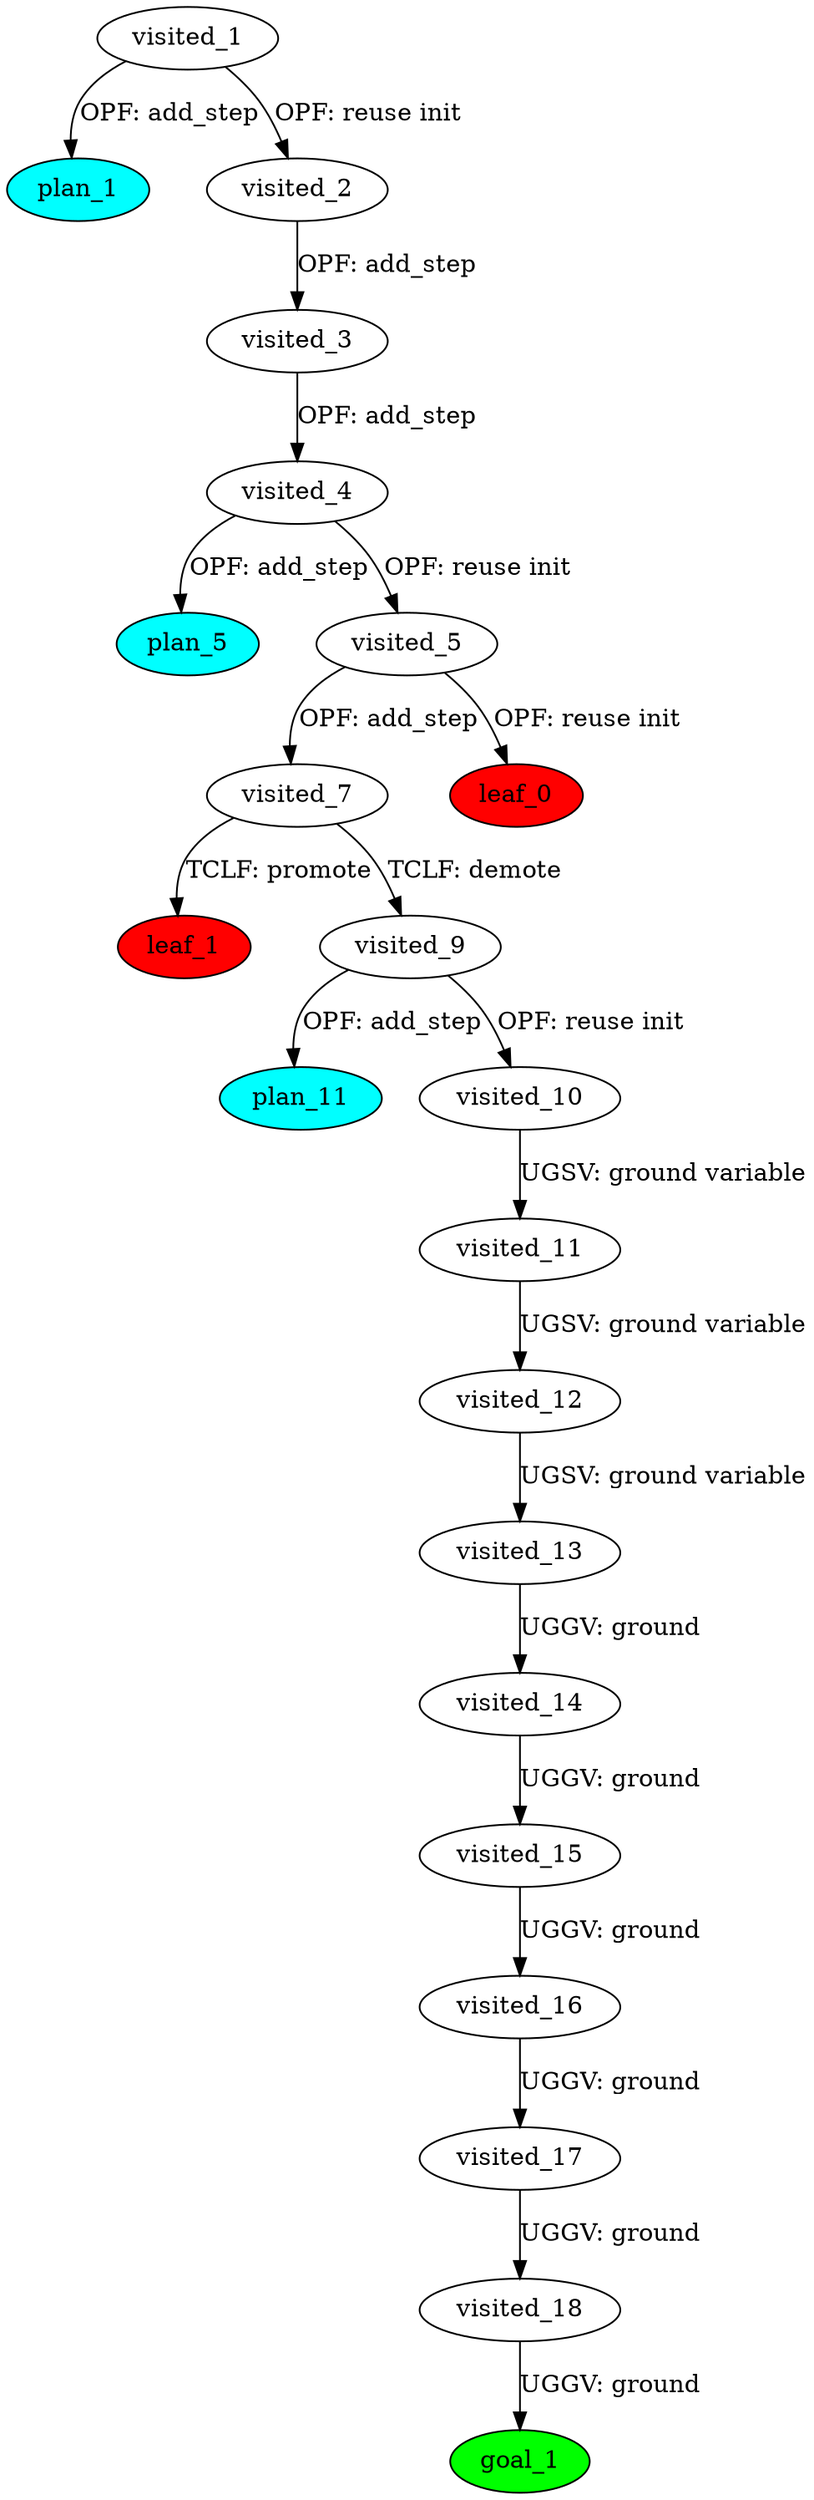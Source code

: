 digraph {
	"b5ea457e-e736-4a4d-5efb-14f3e01622ef" [label=plan_0 fillcolor=cyan style=filled]
	"b5ea457e-e736-4a4d-5efb-14f3e01622ef" [label=visited_1 fillcolor=white style=filled]
	"260780a9-0e5e-2f61-8eb3-e167bab9a0e0" [label=plan_1 fillcolor=cyan style=filled]
	"b5ea457e-e736-4a4d-5efb-14f3e01622ef" -> "260780a9-0e5e-2f61-8eb3-e167bab9a0e0" [label="OPF: add_step"]
	"7b443f5a-b3f4-7a65-15db-c59ee3e6ac8f" [label=plan_2 fillcolor=cyan style=filled]
	"b5ea457e-e736-4a4d-5efb-14f3e01622ef" -> "7b443f5a-b3f4-7a65-15db-c59ee3e6ac8f" [label="OPF: reuse init"]
	"7b443f5a-b3f4-7a65-15db-c59ee3e6ac8f" [label=visited_2 fillcolor=white style=filled]
	"0888ca12-3daa-f66e-a75f-f9b8502ed74d" [label=plan_3 fillcolor=cyan style=filled]
	"7b443f5a-b3f4-7a65-15db-c59ee3e6ac8f" -> "0888ca12-3daa-f66e-a75f-f9b8502ed74d" [label="OPF: add_step"]
	"0888ca12-3daa-f66e-a75f-f9b8502ed74d" [label=visited_3 fillcolor=white style=filled]
	"0a5c9cff-548a-4b68-2382-6806d3b7506c" [label=plan_4 fillcolor=cyan style=filled]
	"0888ca12-3daa-f66e-a75f-f9b8502ed74d" -> "0a5c9cff-548a-4b68-2382-6806d3b7506c" [label="OPF: add_step"]
	"0a5c9cff-548a-4b68-2382-6806d3b7506c" [label=visited_4 fillcolor=white style=filled]
	"d9efc9d1-8e04-de70-f393-9c2168d6a797" [label=plan_5 fillcolor=cyan style=filled]
	"0a5c9cff-548a-4b68-2382-6806d3b7506c" -> "d9efc9d1-8e04-de70-f393-9c2168d6a797" [label="OPF: add_step"]
	"4020dce0-649f-0ed0-d4ec-4f5e49abf654" [label=plan_6 fillcolor=cyan style=filled]
	"0a5c9cff-548a-4b68-2382-6806d3b7506c" -> "4020dce0-649f-0ed0-d4ec-4f5e49abf654" [label="OPF: reuse init"]
	"4020dce0-649f-0ed0-d4ec-4f5e49abf654" [label=visited_5 fillcolor=white style=filled]
	"a8c6536b-f3bb-5504-85d8-e65ba8308f14" [label=plan_7 fillcolor=cyan style=filled]
	"4020dce0-649f-0ed0-d4ec-4f5e49abf654" -> "a8c6536b-f3bb-5504-85d8-e65ba8308f14" [label="OPF: add_step"]
	"1e15236a-2359-c2f5-01a0-893bf7995099" [label=plan_8 fillcolor=cyan style=filled]
	"4020dce0-649f-0ed0-d4ec-4f5e49abf654" -> "1e15236a-2359-c2f5-01a0-893bf7995099" [label="OPF: reuse init"]
	"1e15236a-2359-c2f5-01a0-893bf7995099" [label=visited_6 fillcolor=white style=filled]
	"1e15236a-2359-c2f5-01a0-893bf7995099" [label=leaf_0 fillcolor=red style=filled]
	"a8c6536b-f3bb-5504-85d8-e65ba8308f14" [label=visited_7 fillcolor=white style=filled]
	"e0494264-4e01-bc0d-86a9-e8c4d34e780f" [label=plan_9 fillcolor=cyan style=filled]
	"a8c6536b-f3bb-5504-85d8-e65ba8308f14" -> "e0494264-4e01-bc0d-86a9-e8c4d34e780f" [label="TCLF: promote"]
	"b41ef35d-b5c7-7d2e-752e-03aa1f427981" [label=plan_10 fillcolor=cyan style=filled]
	"a8c6536b-f3bb-5504-85d8-e65ba8308f14" -> "b41ef35d-b5c7-7d2e-752e-03aa1f427981" [label="TCLF: demote"]
	"e0494264-4e01-bc0d-86a9-e8c4d34e780f" [label=visited_8 fillcolor=white style=filled]
	"e0494264-4e01-bc0d-86a9-e8c4d34e780f" [label=leaf_1 fillcolor=red style=filled]
	"b41ef35d-b5c7-7d2e-752e-03aa1f427981" [label=visited_9 fillcolor=white style=filled]
	"3c68e2cf-90f4-3713-1be6-8d20f8cc115b" [label=plan_11 fillcolor=cyan style=filled]
	"b41ef35d-b5c7-7d2e-752e-03aa1f427981" -> "3c68e2cf-90f4-3713-1be6-8d20f8cc115b" [label="OPF: add_step"]
	"4a6fe544-d49a-29f4-1dfe-af55e6fc5745" [label=plan_12 fillcolor=cyan style=filled]
	"b41ef35d-b5c7-7d2e-752e-03aa1f427981" -> "4a6fe544-d49a-29f4-1dfe-af55e6fc5745" [label="OPF: reuse init"]
	"4a6fe544-d49a-29f4-1dfe-af55e6fc5745" [label=visited_10 fillcolor=white style=filled]
	"34104ad4-d525-4019-09a8-ecc0743106c5" [label=plan_13 fillcolor=cyan style=filled]
	"4a6fe544-d49a-29f4-1dfe-af55e6fc5745" -> "34104ad4-d525-4019-09a8-ecc0743106c5" [label="UGSV: ground variable"]
	"34104ad4-d525-4019-09a8-ecc0743106c5" [label=visited_11 fillcolor=white style=filled]
	"f064cc29-d578-33f4-fdc5-031373d23919" [label=plan_14 fillcolor=cyan style=filled]
	"34104ad4-d525-4019-09a8-ecc0743106c5" -> "f064cc29-d578-33f4-fdc5-031373d23919" [label="UGSV: ground variable"]
	"f064cc29-d578-33f4-fdc5-031373d23919" [label=visited_12 fillcolor=white style=filled]
	"a2fc6f9c-7950-e081-5fa0-c43e47238d30" [label=plan_15 fillcolor=cyan style=filled]
	"f064cc29-d578-33f4-fdc5-031373d23919" -> "a2fc6f9c-7950-e081-5fa0-c43e47238d30" [label="UGSV: ground variable"]
	"a2fc6f9c-7950-e081-5fa0-c43e47238d30" [label=visited_13 fillcolor=white style=filled]
	"f534753c-7756-3b60-aa1a-803e681b013b" [label=plan_16 fillcolor=cyan style=filled]
	"a2fc6f9c-7950-e081-5fa0-c43e47238d30" -> "f534753c-7756-3b60-aa1a-803e681b013b" [label="UGGV: ground"]
	"f534753c-7756-3b60-aa1a-803e681b013b" [label=visited_14 fillcolor=white style=filled]
	"36fc1938-ad57-88a5-6f11-0c81f4a9cb8a" [label=plan_17 fillcolor=cyan style=filled]
	"f534753c-7756-3b60-aa1a-803e681b013b" -> "36fc1938-ad57-88a5-6f11-0c81f4a9cb8a" [label="UGGV: ground"]
	"36fc1938-ad57-88a5-6f11-0c81f4a9cb8a" [label=visited_15 fillcolor=white style=filled]
	"1ece3d0d-484c-8456-bf97-67a41e5c5f20" [label=plan_18 fillcolor=cyan style=filled]
	"36fc1938-ad57-88a5-6f11-0c81f4a9cb8a" -> "1ece3d0d-484c-8456-bf97-67a41e5c5f20" [label="UGGV: ground"]
	"1ece3d0d-484c-8456-bf97-67a41e5c5f20" [label=visited_16 fillcolor=white style=filled]
	"19b566e0-aca5-f2a3-3567-faf1b3f4671b" [label=plan_19 fillcolor=cyan style=filled]
	"1ece3d0d-484c-8456-bf97-67a41e5c5f20" -> "19b566e0-aca5-f2a3-3567-faf1b3f4671b" [label="UGGV: ground"]
	"19b566e0-aca5-f2a3-3567-faf1b3f4671b" [label=visited_17 fillcolor=white style=filled]
	"2c199a07-f14a-d1e9-9c1e-5da5b66b85cd" [label=plan_20 fillcolor=cyan style=filled]
	"19b566e0-aca5-f2a3-3567-faf1b3f4671b" -> "2c199a07-f14a-d1e9-9c1e-5da5b66b85cd" [label="UGGV: ground"]
	"2c199a07-f14a-d1e9-9c1e-5da5b66b85cd" [label=visited_18 fillcolor=white style=filled]
	"35ae3f37-ca02-a72a-9ad8-9b969e0009c3" [label=plan_21 fillcolor=cyan style=filled]
	"2c199a07-f14a-d1e9-9c1e-5da5b66b85cd" -> "35ae3f37-ca02-a72a-9ad8-9b969e0009c3" [label="UGGV: ground"]
	"35ae3f37-ca02-a72a-9ad8-9b969e0009c3" [label=visited_19 fillcolor=white style=filled]
	"35ae3f37-ca02-a72a-9ad8-9b969e0009c3" [label=goal_1 fillcolor=green style=filled]
}
